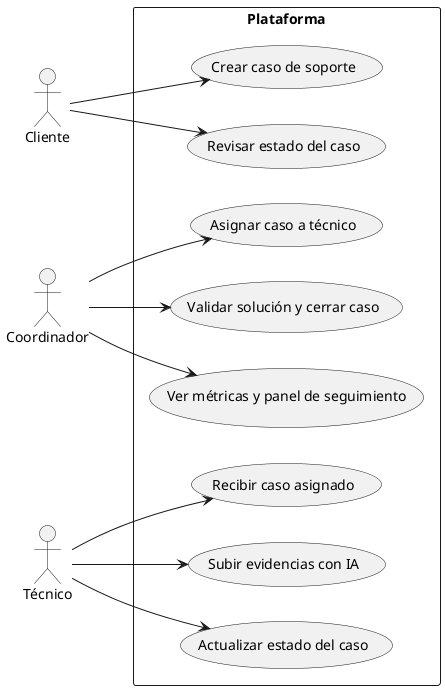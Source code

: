 @startuml Casos de uso
left to right direction

actor Cliente
actor Coordinador
actor Técnico
rectangle Plataforma {
  Cliente --> (Crear caso de soporte)
  Cliente --> (Revisar estado del caso)
  Coordinador --> (Asignar caso a técnico)
  Coordinador --> (Validar solución y cerrar caso)
  Coordinador --> (Ver métricas y panel de seguimiento)
  Técnico --> (Recibir caso asignado)
  Técnico --> (Subir evidencias con IA)
  Técnico --> (Actualizar estado del caso)
}
@enduml